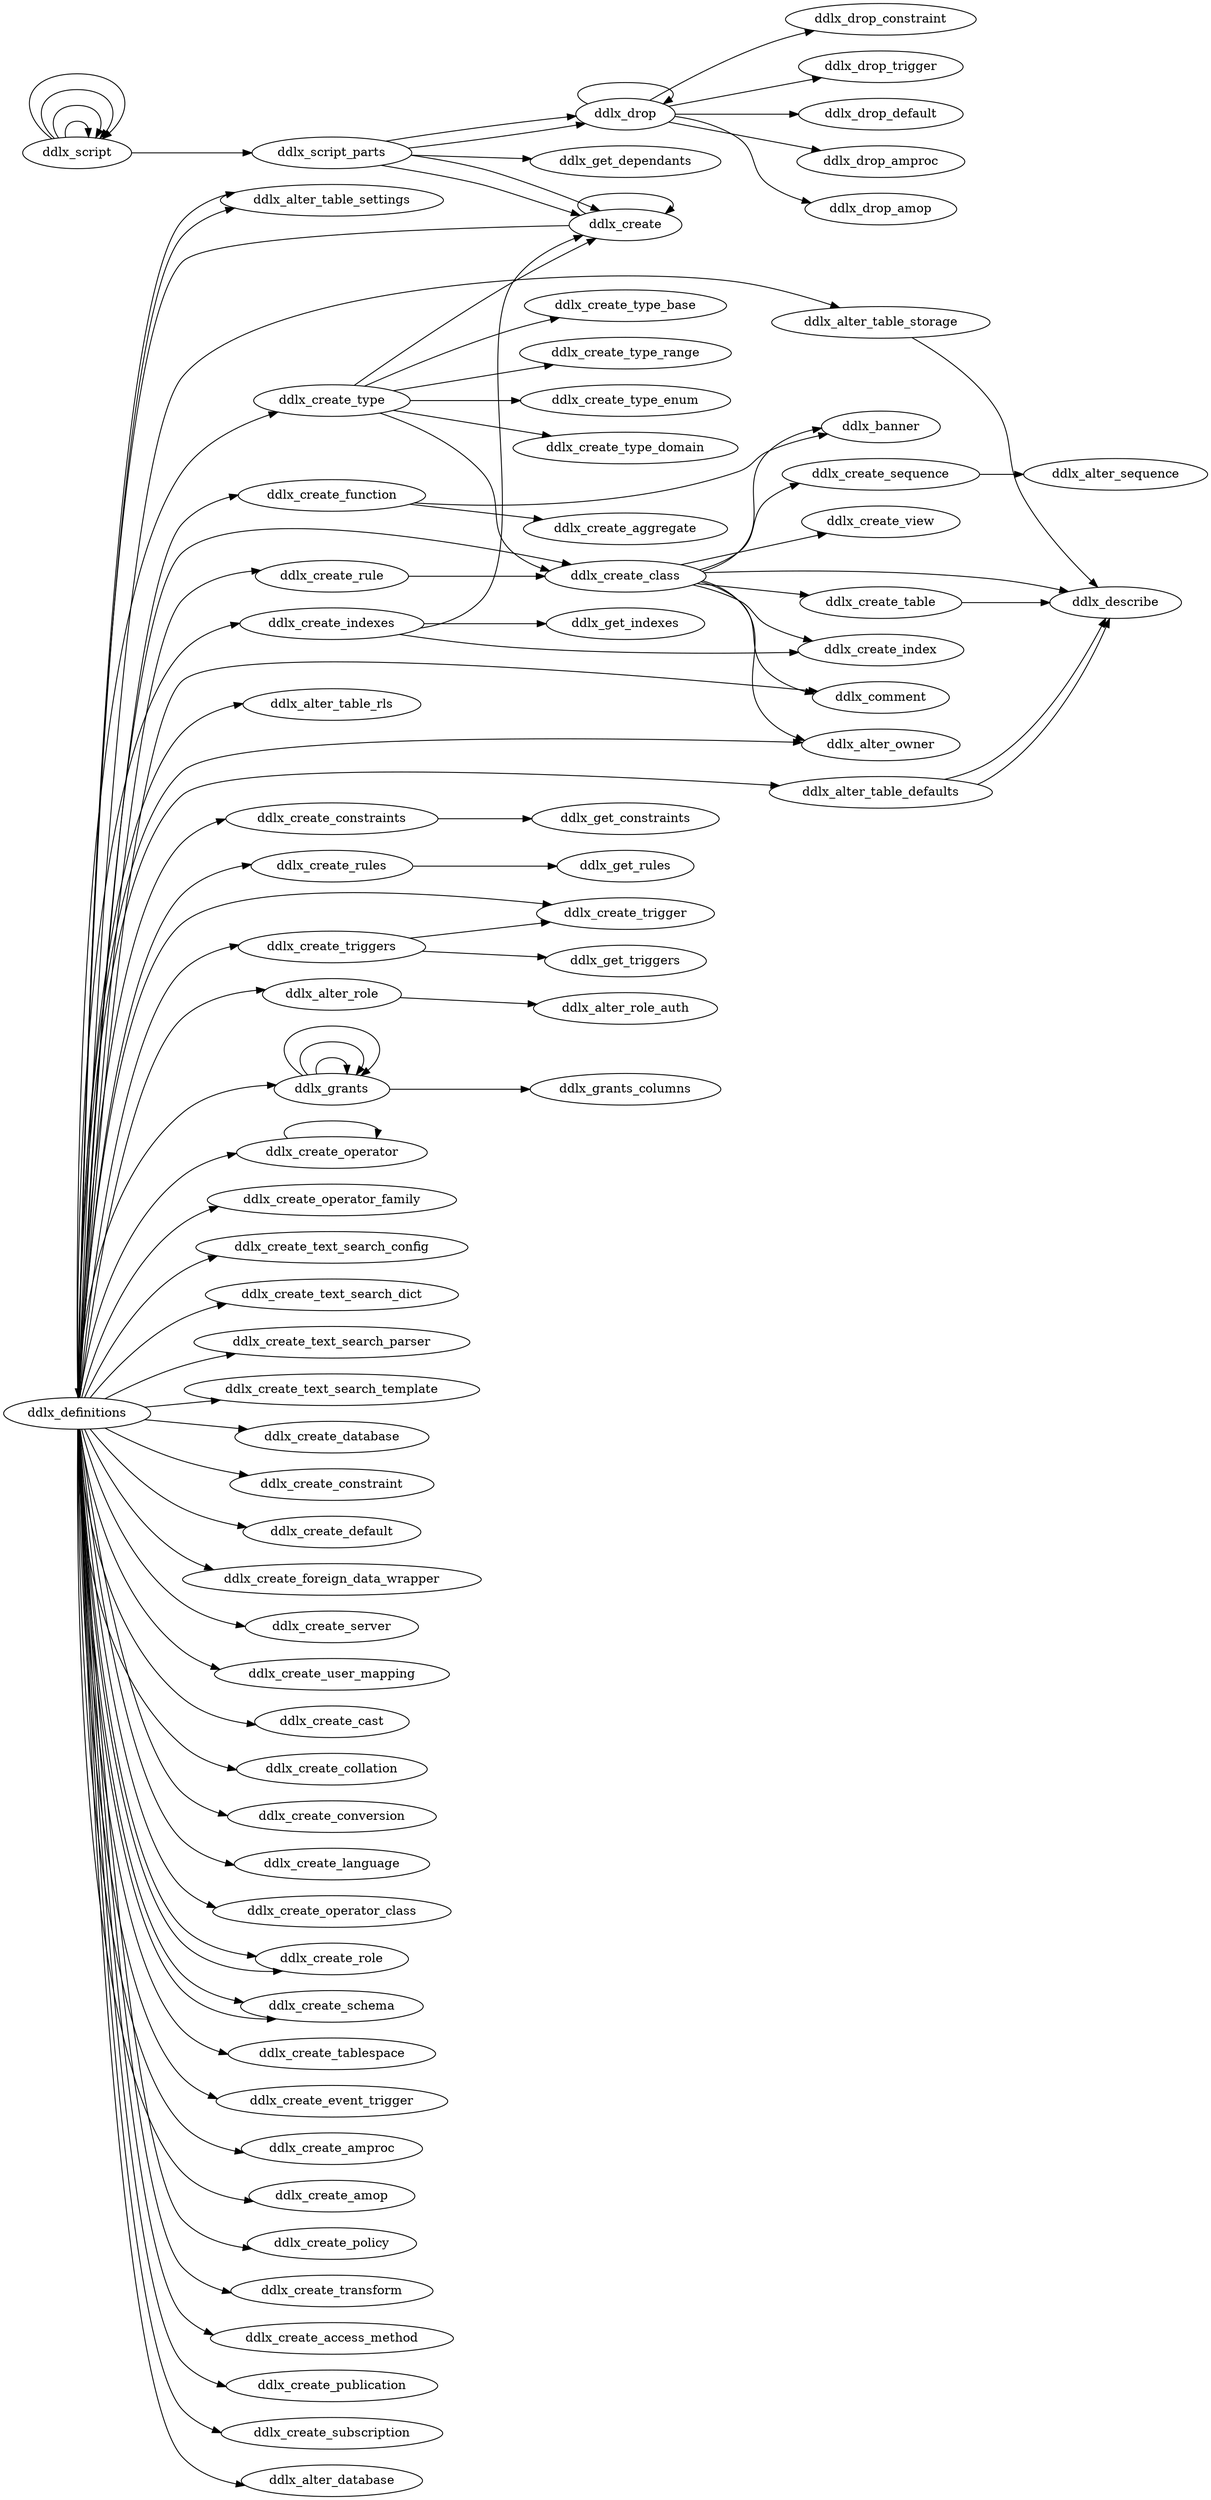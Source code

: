 digraph pg_ddl {
rankdir = LR
# ddlx_identify
# ddlx_describe
# ddlx_get_constraints
# ddlx_get_rules
# ddlx_get_triggers
# ddlx_get_indexes
# ddlx_get_functions
# ddlx_banner
# ddlx_comment
# ddlx_grants
# ddlx_create
# ddlx_alter_owner
# ddlx_create_table
"ddlx_create_table" -> "ddlx_describe";
# ddlx_create_view
# ddlx_alter_sequence
# ddlx_create_sequence
"ddlx_create_sequence" -> "ddlx_alter_sequence";
# ddlx_create_type_shell
# ddlx_create_type_base
# ddlx_create_type_range
# ddlx_create_type_enum
# ddlx_create_type_domain
# ddlx_create_index
# ddlx_create_class
"ddlx_create_class" -> "ddlx_describe";
"ddlx_create_class" -> "ddlx_banner";
"ddlx_create_class" -> "ddlx_create_view";
"ddlx_create_class" -> "ddlx_create_table";
"ddlx_create_class" -> "ddlx_create_sequence";
"ddlx_create_class" -> "ddlx_create_index";
"ddlx_create_class" -> "ddlx_comment";
"ddlx_create_class" -> "ddlx_alter_owner";
# ddlx_alter_table_defaults
"ddlx_alter_table_defaults" -> "ddlx_describe";
"ddlx_alter_table_defaults" -> "ddlx_describe";
# ddlx_alter_table_storage
"ddlx_alter_table_storage" -> "ddlx_describe";
# ddlx_alter_table_settings
# ddlx_create_default
# ddlx_drop_default
# ddlx_create_constraints
"ddlx_create_constraints" -> "ddlx_get_constraints";
# ddlx_create_constraint
# ddlx_drop_constraint
# ddlx_create_rules
"ddlx_create_rules" -> "ddlx_get_rules";
# ddlx_create_rule
"ddlx_create_rule" -> "ddlx_create_class";
# ddlx_create_trigger
# ddlx_create_triggers
"ddlx_create_triggers" -> "ddlx_create_trigger";
"ddlx_create_triggers" -> "ddlx_get_triggers";
# ddlx_drop_trigger
# ddlx_create_indexes
"ddlx_create_indexes" -> "ddlx_get_indexes";
"ddlx_create_indexes" -> "ddlx_create_index";
"ddlx_create_indexes" -> "ddlx_create";
# ddlx_create_aggregate
# ddlx_create_function
"ddlx_create_function" -> "ddlx_banner";
"ddlx_create_function" -> "ddlx_create_aggregate";
# ddlx_grants
# ddlx_grants_to_role
# ddlx_alter_role_auth
# ddlx_create_role
# ddlx_create_role
# ddlx_alter_role
# ddlx_alter_role
"ddlx_alter_role" -> "ddlx_alter_role_auth";
# ddlx_create_event_trigger
# ddlx_create_foreign_data_wrapper
# ddlx_create_server
# ddlx_create_user_mapping
# ddlx_create_policy
# ddlx_create_transform
# ddlx_create_publication
# ddlx_create_subscription
# ddlx_grants_columns
# ddlx_grants
"ddlx_grants" -> "ddlx_grants_columns";
# ddlx_grants
# ddlx_grants
"ddlx_grants" -> "ddlx_grants";
"ddlx_grants" -> "ddlx_grants";
"ddlx_grants" -> "ddlx_grants";
# ddlx_create_language
# ddlx_get_dependants
# ddlx_apropos
# ddlx_alter_table_rls
# ddlx_create_operator
# ddlx_create_operator
"ddlx_create_operator" -> "ddlx_create_operator";
# ddlx_create_text_search_config
# ddlx_create_text_search_dict
# ddlx_create_text_search_parser
# ddlx_create_text_search_template
# ddlx_create_cast
# ddlx_create_collation
# ddlx_create_conversion
# ddlx_create_tablespace
# ddlx_create_database
# ddlx_alter_database
# ddlx_create_access_method
# ddlx_create_operator_class
# ddlx_create_operator_family
# ddlx_create_amproc
# ddlx_drop_amproc
# ddlx_create_amop
# ddlx_drop_amop
# ddlx_create_schema
# ddlx_create_schema
# ddlx_create_type
"ddlx_create_type" -> "ddlx_create_class";
"ddlx_create_type" -> "ddlx_create";
"ddlx_create_type" -> "ddlx_create_type_enum";
"ddlx_create_type" -> "ddlx_create_type_domain";
"ddlx_create_type" -> "ddlx_create_type_base";
"ddlx_create_type" -> "ddlx_create_type_range";
# ddlx_definitions
"ddlx_definitions" -> "ddlx_create_class";
"ddlx_definitions" -> "ddlx_create_type";
"ddlx_definitions" -> "ddlx_create_function";
"ddlx_definitions" -> "ddlx_create_operator";
"ddlx_definitions" -> "ddlx_create_operator_family";
"ddlx_definitions" -> "ddlx_create_rule";
"ddlx_definitions" -> "ddlx_create_text_search_config";
"ddlx_definitions" -> "ddlx_create_text_search_dict";
"ddlx_definitions" -> "ddlx_create_text_search_parser";
"ddlx_definitions" -> "ddlx_create_text_search_template";
"ddlx_definitions" -> "ddlx_create_database";
"ddlx_definitions" -> "ddlx_create_constraint";
"ddlx_definitions" -> "ddlx_create_trigger";
"ddlx_definitions" -> "ddlx_create_default";
"ddlx_definitions" -> "ddlx_create_foreign_data_wrapper";
"ddlx_definitions" -> "ddlx_create_server";
"ddlx_definitions" -> "ddlx_create_user_mapping";
"ddlx_definitions" -> "ddlx_create_cast";
"ddlx_definitions" -> "ddlx_create_collation";
"ddlx_definitions" -> "ddlx_create_conversion";
"ddlx_definitions" -> "ddlx_create_language";
"ddlx_definitions" -> "ddlx_create_operator_class";
"ddlx_definitions" -> "ddlx_create_role";
"ddlx_definitions" -> "ddlx_create_schema";
"ddlx_definitions" -> "ddlx_create_role";
"ddlx_definitions" -> "ddlx_create_schema";
"ddlx_definitions" -> "ddlx_create_tablespace";
"ddlx_definitions" -> "ddlx_create_event_trigger";
"ddlx_definitions" -> "ddlx_create_amproc";
"ddlx_definitions" -> "ddlx_create_amop";
"ddlx_definitions" -> "ddlx_create_policy";
"ddlx_definitions" -> "ddlx_create_transform";
"ddlx_definitions" -> "ddlx_create_access_method";
"ddlx_definitions" -> "ddlx_create_publication";
"ddlx_definitions" -> "ddlx_create_subscription";
"ddlx_definitions" -> "ddlx_comment";
"ddlx_definitions" -> "ddlx_alter_owner";
"ddlx_definitions" -> "ddlx_alter_table_storage";
"ddlx_definitions" -> "ddlx_alter_table_defaults";
"ddlx_definitions" -> "ddlx_alter_role";
"ddlx_definitions" -> "ddlx_alter_database";
"ddlx_definitions" -> "ddlx_alter_table_settings";
"ddlx_definitions" -> "ddlx_alter_table_settings";
"ddlx_definitions" -> "ddlx_create_constraints";
"ddlx_definitions" -> "ddlx_create_indexes";
"ddlx_definitions" -> "ddlx_create_triggers";
"ddlx_definitions" -> "ddlx_create_rules";
"ddlx_definitions" -> "ddlx_alter_table_rls";
"ddlx_definitions" -> "ddlx_grants";
# ddlx_alter_class
# ddlx_create
"ddlx_create" -> "ddlx_definitions";
"ddlx_create" -> "ddlx_create";
# ddlx_drop
"ddlx_drop" -> "ddlx_drop_constraint";
"ddlx_drop" -> "ddlx_drop_trigger";
"ddlx_drop" -> "ddlx_drop_default";
"ddlx_drop" -> "ddlx_drop_amproc";
"ddlx_drop" -> "ddlx_drop_amop";
"ddlx_drop" -> "ddlx_drop";
# ddlx_script_parts
"ddlx_script_parts" -> "ddlx_drop";
"ddlx_script_parts" -> "ddlx_create";
"ddlx_script_parts" -> "ddlx_get_dependants";
"ddlx_script_parts" -> "ddlx_create";
"ddlx_script_parts" -> "ddlx_drop";
# ddlx_script
"ddlx_script" -> "ddlx_script_parts";
"ddlx_script" -> "ddlx_script";
# ddlx_script
"ddlx_script" -> "ddlx_script";
"ddlx_script" -> "ddlx_script";
"ddlx_script" -> "ddlx_script";
}
